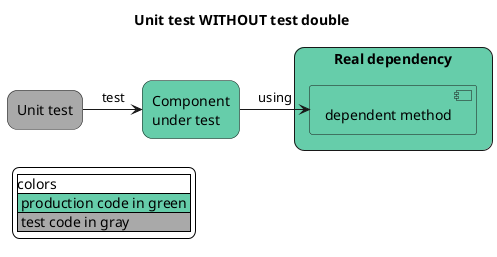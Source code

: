 
@startuml
skinparam backgroundColor White

title
  Unit test WITHOUT test double
end title

skinparam rectangle {
    roundCorner 20
}

rectangle "Unit test" as UnitTest #DarkGrey

rectangle "Component\nunder test" as cut #MediumAquaMarine

rectangle "Real dependency" as RealDependency #MediumAquaMarine {
  component "dependent method" as RealDependencyMut #MediumAquaMarine
}

UnitTest -> cut: test
cut -> RealDependencyMut: using

legend left
|colors|
|<#MediumAquaMarine> production code in green |
|<#DarkGrey> test code in gray |
endlegend

@enduml